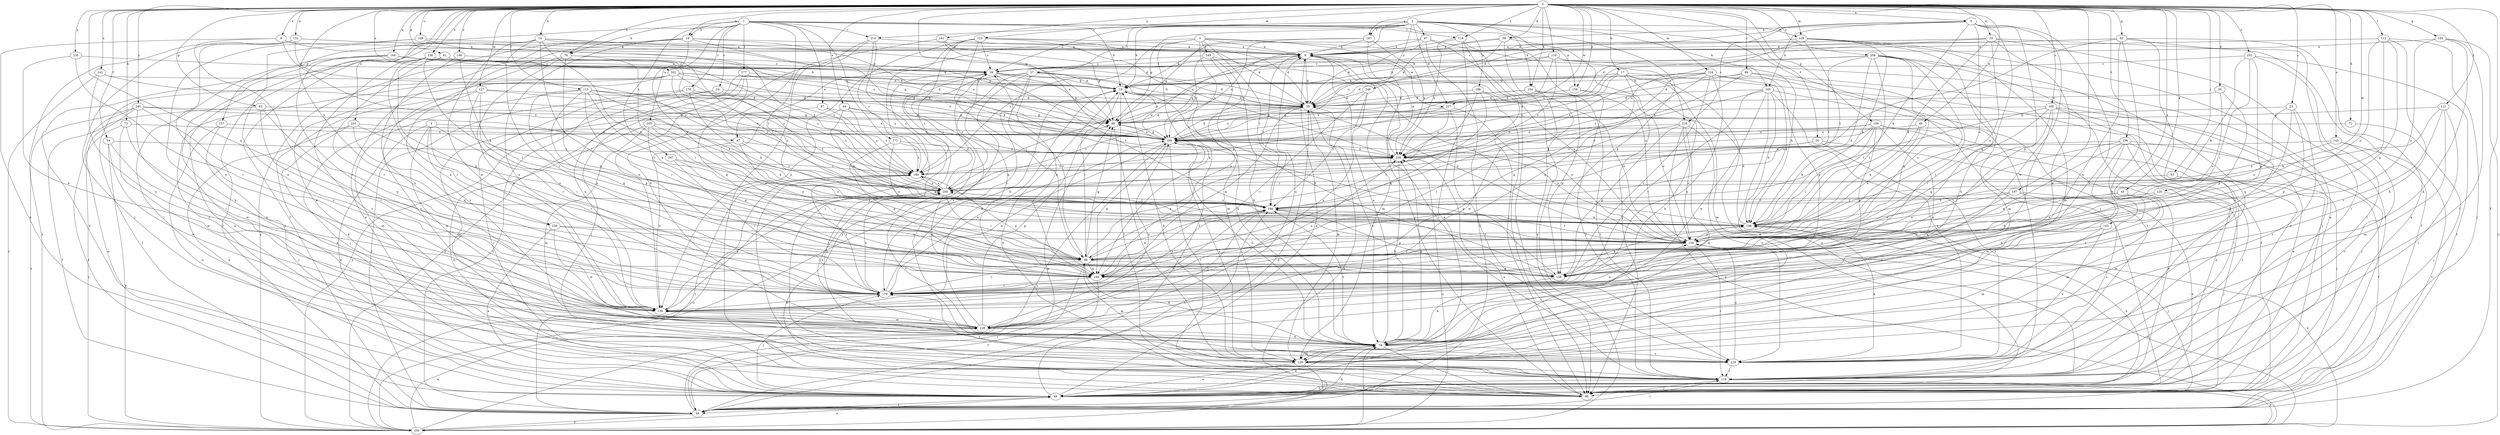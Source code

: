 strict digraph  {
0;
1;
2;
3;
4;
5;
8;
9;
14;
17;
18;
19;
23;
24;
27;
29;
33;
35;
38;
39;
40;
44;
45;
47;
49;
54;
55;
59;
61;
62;
63;
69;
71;
73;
76;
78;
86;
87;
88;
93;
97;
98;
104;
105;
108;
111;
112;
115;
116;
118;
119;
120;
123;
124;
127;
128;
129;
132;
138;
139;
142;
143;
145;
146;
149;
150;
156;
157;
158;
159;
164;
165;
169;
171;
177;
178;
179;
185;
187;
188;
189;
196;
197;
199;
202;
205;
207;
209;
214;
218;
219;
227;
229;
231;
235;
236;
239;
240;
241;
248;
249;
250;
252;
258;
259;
0 -> 5  [label=a];
0 -> 8  [label=a];
0 -> 14  [label=b];
0 -> 17  [label=b];
0 -> 18  [label=b];
0 -> 23  [label=c];
0 -> 33  [label=d];
0 -> 35  [label=d];
0 -> 38  [label=d];
0 -> 40  [label=e];
0 -> 44  [label=e];
0 -> 45  [label=e];
0 -> 54  [label=f];
0 -> 55  [label=f];
0 -> 59  [label=f];
0 -> 61  [label=g];
0 -> 62  [label=g];
0 -> 63  [label=g];
0 -> 69  [label=g];
0 -> 71  [label=h];
0 -> 73  [label=h];
0 -> 76  [label=h];
0 -> 86  [label=i];
0 -> 93  [label=j];
0 -> 104  [label=k];
0 -> 111  [label=l];
0 -> 112  [label=l];
0 -> 115  [label=l];
0 -> 116  [label=l];
0 -> 118  [label=l];
0 -> 120  [label=m];
0 -> 123  [label=m];
0 -> 124  [label=m];
0 -> 127  [label=m];
0 -> 128  [label=m];
0 -> 132  [label=n];
0 -> 138  [label=n];
0 -> 142  [label=o];
0 -> 143  [label=o];
0 -> 145  [label=o];
0 -> 146  [label=o];
0 -> 149  [label=o];
0 -> 156  [label=p];
0 -> 157  [label=p];
0 -> 158  [label=p];
0 -> 164  [label=q];
0 -> 165  [label=q];
0 -> 169  [label=q];
0 -> 185  [label=s];
0 -> 187  [label=s];
0 -> 196  [label=t];
0 -> 197  [label=t];
0 -> 202  [label=u];
0 -> 227  [label=w];
0 -> 231  [label=x];
0 -> 235  [label=x];
0 -> 236  [label=x];
0 -> 240  [label=y];
0 -> 241  [label=y];
0 -> 252  [label=z];
0 -> 258  [label=z];
1 -> 18  [label=b];
1 -> 19  [label=b];
1 -> 24  [label=c];
1 -> 59  [label=f];
1 -> 76  [label=h];
1 -> 78  [label=h];
1 -> 87  [label=i];
1 -> 118  [label=l];
1 -> 158  [label=p];
1 -> 171  [label=r];
1 -> 177  [label=r];
1 -> 178  [label=r];
1 -> 205  [label=u];
1 -> 207  [label=u];
1 -> 214  [label=v];
2 -> 19  [label=b];
2 -> 27  [label=c];
2 -> 29  [label=c];
2 -> 69  [label=g];
2 -> 97  [label=j];
2 -> 98  [label=j];
2 -> 104  [label=k];
2 -> 105  [label=k];
2 -> 128  [label=m];
2 -> 159  [label=p];
2 -> 187  [label=s];
2 -> 188  [label=s];
2 -> 214  [label=v];
2 -> 227  [label=w];
2 -> 248  [label=y];
2 -> 259  [label=z];
3 -> 9  [label=a];
3 -> 47  [label=e];
3 -> 59  [label=f];
3 -> 169  [label=q];
3 -> 189  [label=s];
3 -> 199  [label=t];
3 -> 218  [label=v];
3 -> 227  [label=w];
3 -> 249  [label=y];
4 -> 47  [label=e];
4 -> 49  [label=e];
4 -> 88  [label=i];
4 -> 179  [label=r];
4 -> 229  [label=w];
4 -> 236  [label=x];
5 -> 38  [label=d];
5 -> 39  [label=d];
5 -> 78  [label=h];
5 -> 105  [label=k];
5 -> 108  [label=k];
5 -> 150  [label=o];
5 -> 159  [label=p];
5 -> 169  [label=q];
5 -> 218  [label=v];
5 -> 229  [label=w];
8 -> 9  [label=a];
8 -> 49  [label=e];
8 -> 179  [label=r];
8 -> 209  [label=u];
8 -> 259  [label=z];
9 -> 29  [label=c];
9 -> 39  [label=d];
9 -> 119  [label=l];
9 -> 129  [label=m];
9 -> 150  [label=o];
9 -> 199  [label=t];
14 -> 9  [label=a];
14 -> 39  [label=d];
14 -> 59  [label=f];
14 -> 88  [label=i];
14 -> 108  [label=k];
14 -> 139  [label=n];
14 -> 179  [label=r];
14 -> 209  [label=u];
17 -> 19  [label=b];
17 -> 49  [label=e];
17 -> 59  [label=f];
17 -> 69  [label=g];
17 -> 78  [label=h];
17 -> 129  [label=m];
17 -> 169  [label=q];
17 -> 209  [label=u];
17 -> 239  [label=x];
18 -> 9  [label=a];
18 -> 39  [label=d];
18 -> 49  [label=e];
18 -> 108  [label=k];
18 -> 139  [label=n];
18 -> 219  [label=v];
18 -> 239  [label=x];
18 -> 250  [label=y];
19 -> 39  [label=d];
19 -> 88  [label=i];
19 -> 119  [label=l];
19 -> 150  [label=o];
19 -> 209  [label=u];
23 -> 69  [label=g];
23 -> 150  [label=o];
23 -> 159  [label=p];
23 -> 169  [label=q];
23 -> 219  [label=v];
24 -> 39  [label=d];
24 -> 59  [label=f];
24 -> 199  [label=t];
24 -> 250  [label=y];
27 -> 19  [label=b];
27 -> 39  [label=d];
27 -> 78  [label=h];
27 -> 169  [label=q];
27 -> 179  [label=r];
27 -> 189  [label=s];
27 -> 250  [label=y];
27 -> 259  [label=z];
29 -> 19  [label=b];
29 -> 39  [label=d];
29 -> 69  [label=g];
29 -> 139  [label=n];
29 -> 169  [label=q];
29 -> 199  [label=t];
33 -> 9  [label=a];
33 -> 29  [label=c];
33 -> 39  [label=d];
33 -> 59  [label=f];
33 -> 98  [label=j];
33 -> 108  [label=k];
33 -> 150  [label=o];
33 -> 229  [label=w];
35 -> 39  [label=d];
35 -> 150  [label=o];
35 -> 159  [label=p];
38 -> 9  [label=a];
38 -> 39  [label=d];
38 -> 98  [label=j];
38 -> 209  [label=u];
38 -> 250  [label=y];
39 -> 69  [label=g];
39 -> 78  [label=h];
39 -> 129  [label=m];
39 -> 169  [label=q];
39 -> 209  [label=u];
39 -> 250  [label=y];
39 -> 259  [label=z];
40 -> 108  [label=k];
40 -> 150  [label=o];
40 -> 209  [label=u];
44 -> 69  [label=g];
44 -> 108  [label=k];
44 -> 159  [label=p];
44 -> 189  [label=s];
44 -> 209  [label=u];
45 -> 129  [label=m];
45 -> 150  [label=o];
45 -> 179  [label=r];
45 -> 199  [label=t];
47 -> 139  [label=n];
47 -> 150  [label=o];
47 -> 239  [label=x];
47 -> 259  [label=z];
49 -> 9  [label=a];
49 -> 59  [label=f];
49 -> 108  [label=k];
49 -> 179  [label=r];
49 -> 199  [label=t];
54 -> 139  [label=n];
54 -> 229  [label=w];
54 -> 239  [label=x];
54 -> 250  [label=y];
55 -> 49  [label=e];
55 -> 219  [label=v];
55 -> 239  [label=x];
55 -> 259  [label=z];
59 -> 39  [label=d];
59 -> 69  [label=g];
59 -> 78  [label=h];
59 -> 88  [label=i];
59 -> 119  [label=l];
59 -> 250  [label=y];
61 -> 19  [label=b];
61 -> 29  [label=c];
61 -> 49  [label=e];
61 -> 179  [label=r];
61 -> 189  [label=s];
62 -> 9  [label=a];
62 -> 19  [label=b];
62 -> 49  [label=e];
62 -> 78  [label=h];
62 -> 119  [label=l];
62 -> 139  [label=n];
62 -> 219  [label=v];
62 -> 259  [label=z];
63 -> 59  [label=f];
63 -> 69  [label=g];
63 -> 169  [label=q];
63 -> 179  [label=r];
69 -> 9  [label=a];
69 -> 129  [label=m];
69 -> 209  [label=u];
71 -> 98  [label=j];
71 -> 209  [label=u];
73 -> 139  [label=n];
73 -> 209  [label=u];
73 -> 229  [label=w];
73 -> 250  [label=y];
76 -> 29  [label=c];
76 -> 88  [label=i];
76 -> 139  [label=n];
76 -> 169  [label=q];
76 -> 199  [label=t];
76 -> 219  [label=v];
78 -> 9  [label=a];
78 -> 49  [label=e];
78 -> 98  [label=j];
78 -> 129  [label=m];
78 -> 199  [label=t];
78 -> 219  [label=v];
78 -> 239  [label=x];
78 -> 259  [label=z];
86 -> 19  [label=b];
86 -> 39  [label=d];
86 -> 78  [label=h];
86 -> 150  [label=o];
86 -> 239  [label=x];
87 -> 69  [label=g];
87 -> 129  [label=m];
87 -> 189  [label=s];
88 -> 29  [label=c];
88 -> 69  [label=g];
88 -> 78  [label=h];
88 -> 129  [label=m];
88 -> 159  [label=p];
88 -> 169  [label=q];
88 -> 179  [label=r];
88 -> 199  [label=t];
88 -> 239  [label=x];
93 -> 129  [label=m];
93 -> 259  [label=z];
97 -> 9  [label=a];
97 -> 19  [label=b];
97 -> 39  [label=d];
97 -> 59  [label=f];
97 -> 98  [label=j];
97 -> 219  [label=v];
98 -> 19  [label=b];
98 -> 29  [label=c];
98 -> 239  [label=x];
104 -> 39  [label=d];
104 -> 119  [label=l];
104 -> 159  [label=p];
104 -> 209  [label=u];
104 -> 229  [label=w];
105 -> 39  [label=d];
105 -> 49  [label=e];
105 -> 108  [label=k];
105 -> 119  [label=l];
105 -> 179  [label=r];
105 -> 199  [label=t];
105 -> 219  [label=v];
105 -> 229  [label=w];
108 -> 39  [label=d];
108 -> 98  [label=j];
108 -> 150  [label=o];
108 -> 209  [label=u];
111 -> 69  [label=g];
111 -> 108  [label=k];
111 -> 119  [label=l];
111 -> 129  [label=m];
111 -> 179  [label=r];
112 -> 9  [label=a];
112 -> 78  [label=h];
112 -> 88  [label=i];
112 -> 98  [label=j];
112 -> 150  [label=o];
112 -> 159  [label=p];
115 -> 39  [label=d];
115 -> 88  [label=i];
115 -> 108  [label=k];
115 -> 129  [label=m];
115 -> 159  [label=p];
115 -> 169  [label=q];
115 -> 199  [label=t];
115 -> 209  [label=u];
115 -> 259  [label=z];
116 -> 19  [label=b];
116 -> 29  [label=c];
116 -> 98  [label=j];
116 -> 108  [label=k];
116 -> 189  [label=s];
116 -> 209  [label=u];
118 -> 9  [label=a];
118 -> 49  [label=e];
118 -> 98  [label=j];
118 -> 150  [label=o];
118 -> 239  [label=x];
119 -> 49  [label=e];
119 -> 98  [label=j];
119 -> 179  [label=r];
119 -> 250  [label=y];
120 -> 98  [label=j];
120 -> 150  [label=o];
120 -> 199  [label=t];
123 -> 9  [label=a];
123 -> 29  [label=c];
123 -> 39  [label=d];
123 -> 88  [label=i];
123 -> 119  [label=l];
123 -> 139  [label=n];
123 -> 219  [label=v];
123 -> 239  [label=x];
124 -> 19  [label=b];
124 -> 39  [label=d];
124 -> 108  [label=k];
124 -> 119  [label=l];
124 -> 139  [label=n];
124 -> 159  [label=p];
124 -> 169  [label=q];
124 -> 179  [label=r];
124 -> 189  [label=s];
124 -> 239  [label=x];
127 -> 39  [label=d];
127 -> 49  [label=e];
127 -> 98  [label=j];
127 -> 159  [label=p];
127 -> 179  [label=r];
127 -> 239  [label=x];
128 -> 9  [label=a];
128 -> 49  [label=e];
128 -> 78  [label=h];
128 -> 108  [label=k];
128 -> 129  [label=m];
128 -> 199  [label=t];
128 -> 239  [label=x];
129 -> 19  [label=b];
129 -> 49  [label=e];
129 -> 59  [label=f];
129 -> 119  [label=l];
129 -> 209  [label=u];
132 -> 9  [label=a];
132 -> 69  [label=g];
132 -> 98  [label=j];
132 -> 139  [label=n];
132 -> 250  [label=y];
132 -> 259  [label=z];
138 -> 19  [label=b];
138 -> 29  [label=c];
138 -> 49  [label=e];
138 -> 108  [label=k];
138 -> 169  [label=q];
138 -> 179  [label=r];
138 -> 219  [label=v];
139 -> 150  [label=o];
139 -> 229  [label=w];
139 -> 259  [label=z];
142 -> 19  [label=b];
142 -> 139  [label=n];
142 -> 189  [label=s];
142 -> 250  [label=y];
143 -> 129  [label=m];
143 -> 150  [label=o];
143 -> 179  [label=r];
143 -> 219  [label=v];
145 -> 59  [label=f];
145 -> 219  [label=v];
145 -> 239  [label=x];
145 -> 259  [label=z];
146 -> 29  [label=c];
146 -> 88  [label=i];
146 -> 139  [label=n];
149 -> 9  [label=a];
149 -> 119  [label=l];
149 -> 139  [label=n];
149 -> 259  [label=z];
150 -> 88  [label=i];
150 -> 119  [label=l];
150 -> 199  [label=t];
156 -> 49  [label=e];
156 -> 88  [label=i];
156 -> 98  [label=j];
156 -> 108  [label=k];
156 -> 139  [label=n];
156 -> 159  [label=p];
156 -> 189  [label=s];
156 -> 209  [label=u];
156 -> 239  [label=x];
157 -> 49  [label=e];
157 -> 98  [label=j];
157 -> 209  [label=u];
158 -> 39  [label=d];
158 -> 119  [label=l];
158 -> 150  [label=o];
159 -> 19  [label=b];
159 -> 78  [label=h];
159 -> 108  [label=k];
164 -> 29  [label=c];
164 -> 69  [label=g];
164 -> 78  [label=h];
164 -> 119  [label=l];
164 -> 179  [label=r];
164 -> 259  [label=z];
165 -> 9  [label=a];
165 -> 78  [label=h];
165 -> 119  [label=l];
165 -> 150  [label=o];
165 -> 250  [label=y];
169 -> 9  [label=a];
169 -> 59  [label=f];
169 -> 179  [label=r];
171 -> 150  [label=o];
171 -> 159  [label=p];
171 -> 189  [label=s];
171 -> 239  [label=x];
177 -> 19  [label=b];
177 -> 98  [label=j];
177 -> 139  [label=n];
177 -> 169  [label=q];
177 -> 239  [label=x];
177 -> 250  [label=y];
178 -> 39  [label=d];
178 -> 59  [label=f];
178 -> 98  [label=j];
178 -> 108  [label=k];
178 -> 259  [label=z];
179 -> 19  [label=b];
179 -> 139  [label=n];
179 -> 189  [label=s];
179 -> 199  [label=t];
179 -> 209  [label=u];
179 -> 239  [label=x];
179 -> 259  [label=z];
185 -> 49  [label=e];
185 -> 69  [label=g];
185 -> 78  [label=h];
185 -> 88  [label=i];
185 -> 98  [label=j];
185 -> 119  [label=l];
185 -> 169  [label=q];
185 -> 199  [label=t];
187 -> 9  [label=a];
187 -> 69  [label=g];
187 -> 98  [label=j];
187 -> 209  [label=u];
187 -> 239  [label=x];
188 -> 39  [label=d];
188 -> 88  [label=i];
188 -> 98  [label=j];
188 -> 150  [label=o];
188 -> 169  [label=q];
189 -> 29  [label=c];
189 -> 59  [label=f];
189 -> 119  [label=l];
189 -> 159  [label=p];
189 -> 259  [label=z];
196 -> 59  [label=f];
196 -> 78  [label=h];
196 -> 88  [label=i];
196 -> 98  [label=j];
196 -> 119  [label=l];
196 -> 129  [label=m];
196 -> 169  [label=q];
196 -> 239  [label=x];
197 -> 49  [label=e];
197 -> 150  [label=o];
197 -> 169  [label=q];
197 -> 199  [label=t];
197 -> 219  [label=v];
199 -> 108  [label=k];
199 -> 159  [label=p];
199 -> 229  [label=w];
199 -> 259  [label=z];
202 -> 19  [label=b];
202 -> 39  [label=d];
202 -> 59  [label=f];
202 -> 189  [label=s];
202 -> 209  [label=u];
202 -> 219  [label=v];
202 -> 229  [label=w];
202 -> 259  [label=z];
205 -> 49  [label=e];
205 -> 108  [label=k];
205 -> 129  [label=m];
205 -> 150  [label=o];
205 -> 169  [label=q];
205 -> 209  [label=u];
207 -> 88  [label=i];
207 -> 179  [label=r];
207 -> 189  [label=s];
209 -> 39  [label=d];
209 -> 69  [label=g];
209 -> 78  [label=h];
209 -> 119  [label=l];
209 -> 139  [label=n];
209 -> 159  [label=p];
209 -> 169  [label=q];
209 -> 239  [label=x];
214 -> 9  [label=a];
214 -> 98  [label=j];
214 -> 139  [label=n];
214 -> 189  [label=s];
214 -> 219  [label=v];
218 -> 88  [label=i];
218 -> 129  [label=m];
218 -> 150  [label=o];
218 -> 159  [label=p];
218 -> 209  [label=u];
218 -> 219  [label=v];
218 -> 250  [label=y];
219 -> 108  [label=k];
219 -> 119  [label=l];
219 -> 150  [label=o];
227 -> 69  [label=g];
227 -> 150  [label=o];
227 -> 219  [label=v];
227 -> 239  [label=x];
227 -> 259  [label=z];
229 -> 9  [label=a];
229 -> 19  [label=b];
229 -> 69  [label=g];
229 -> 78  [label=h];
229 -> 139  [label=n];
229 -> 199  [label=t];
229 -> 209  [label=u];
229 -> 259  [label=z];
231 -> 49  [label=e];
231 -> 78  [label=h];
231 -> 150  [label=o];
231 -> 169  [label=q];
231 -> 209  [label=u];
235 -> 29  [label=c];
235 -> 139  [label=n];
235 -> 179  [label=r];
236 -> 49  [label=e];
236 -> 88  [label=i];
236 -> 150  [label=o];
236 -> 229  [label=w];
239 -> 9  [label=a];
239 -> 78  [label=h];
239 -> 189  [label=s];
240 -> 49  [label=e];
240 -> 59  [label=f];
240 -> 69  [label=g];
240 -> 179  [label=r];
240 -> 199  [label=t];
240 -> 229  [label=w];
240 -> 250  [label=y];
241 -> 9  [label=a];
241 -> 69  [label=g];
241 -> 199  [label=t];
241 -> 209  [label=u];
248 -> 39  [label=d];
248 -> 139  [label=n];
248 -> 179  [label=r];
248 -> 199  [label=t];
249 -> 29  [label=c];
249 -> 78  [label=h];
249 -> 129  [label=m];
249 -> 150  [label=o];
249 -> 209  [label=u];
250 -> 49  [label=e];
250 -> 78  [label=h];
250 -> 108  [label=k];
250 -> 150  [label=o];
250 -> 189  [label=s];
250 -> 209  [label=u];
250 -> 229  [label=w];
250 -> 239  [label=x];
252 -> 29  [label=c];
252 -> 59  [label=f];
252 -> 88  [label=i];
252 -> 108  [label=k];
252 -> 119  [label=l];
252 -> 159  [label=p];
258 -> 29  [label=c];
258 -> 49  [label=e];
258 -> 88  [label=i];
258 -> 108  [label=k];
258 -> 119  [label=l];
258 -> 129  [label=m];
258 -> 169  [label=q];
258 -> 179  [label=r];
258 -> 199  [label=t];
258 -> 209  [label=u];
259 -> 29  [label=c];
259 -> 88  [label=i];
259 -> 169  [label=q];
259 -> 189  [label=s];
259 -> 199  [label=t];
}
